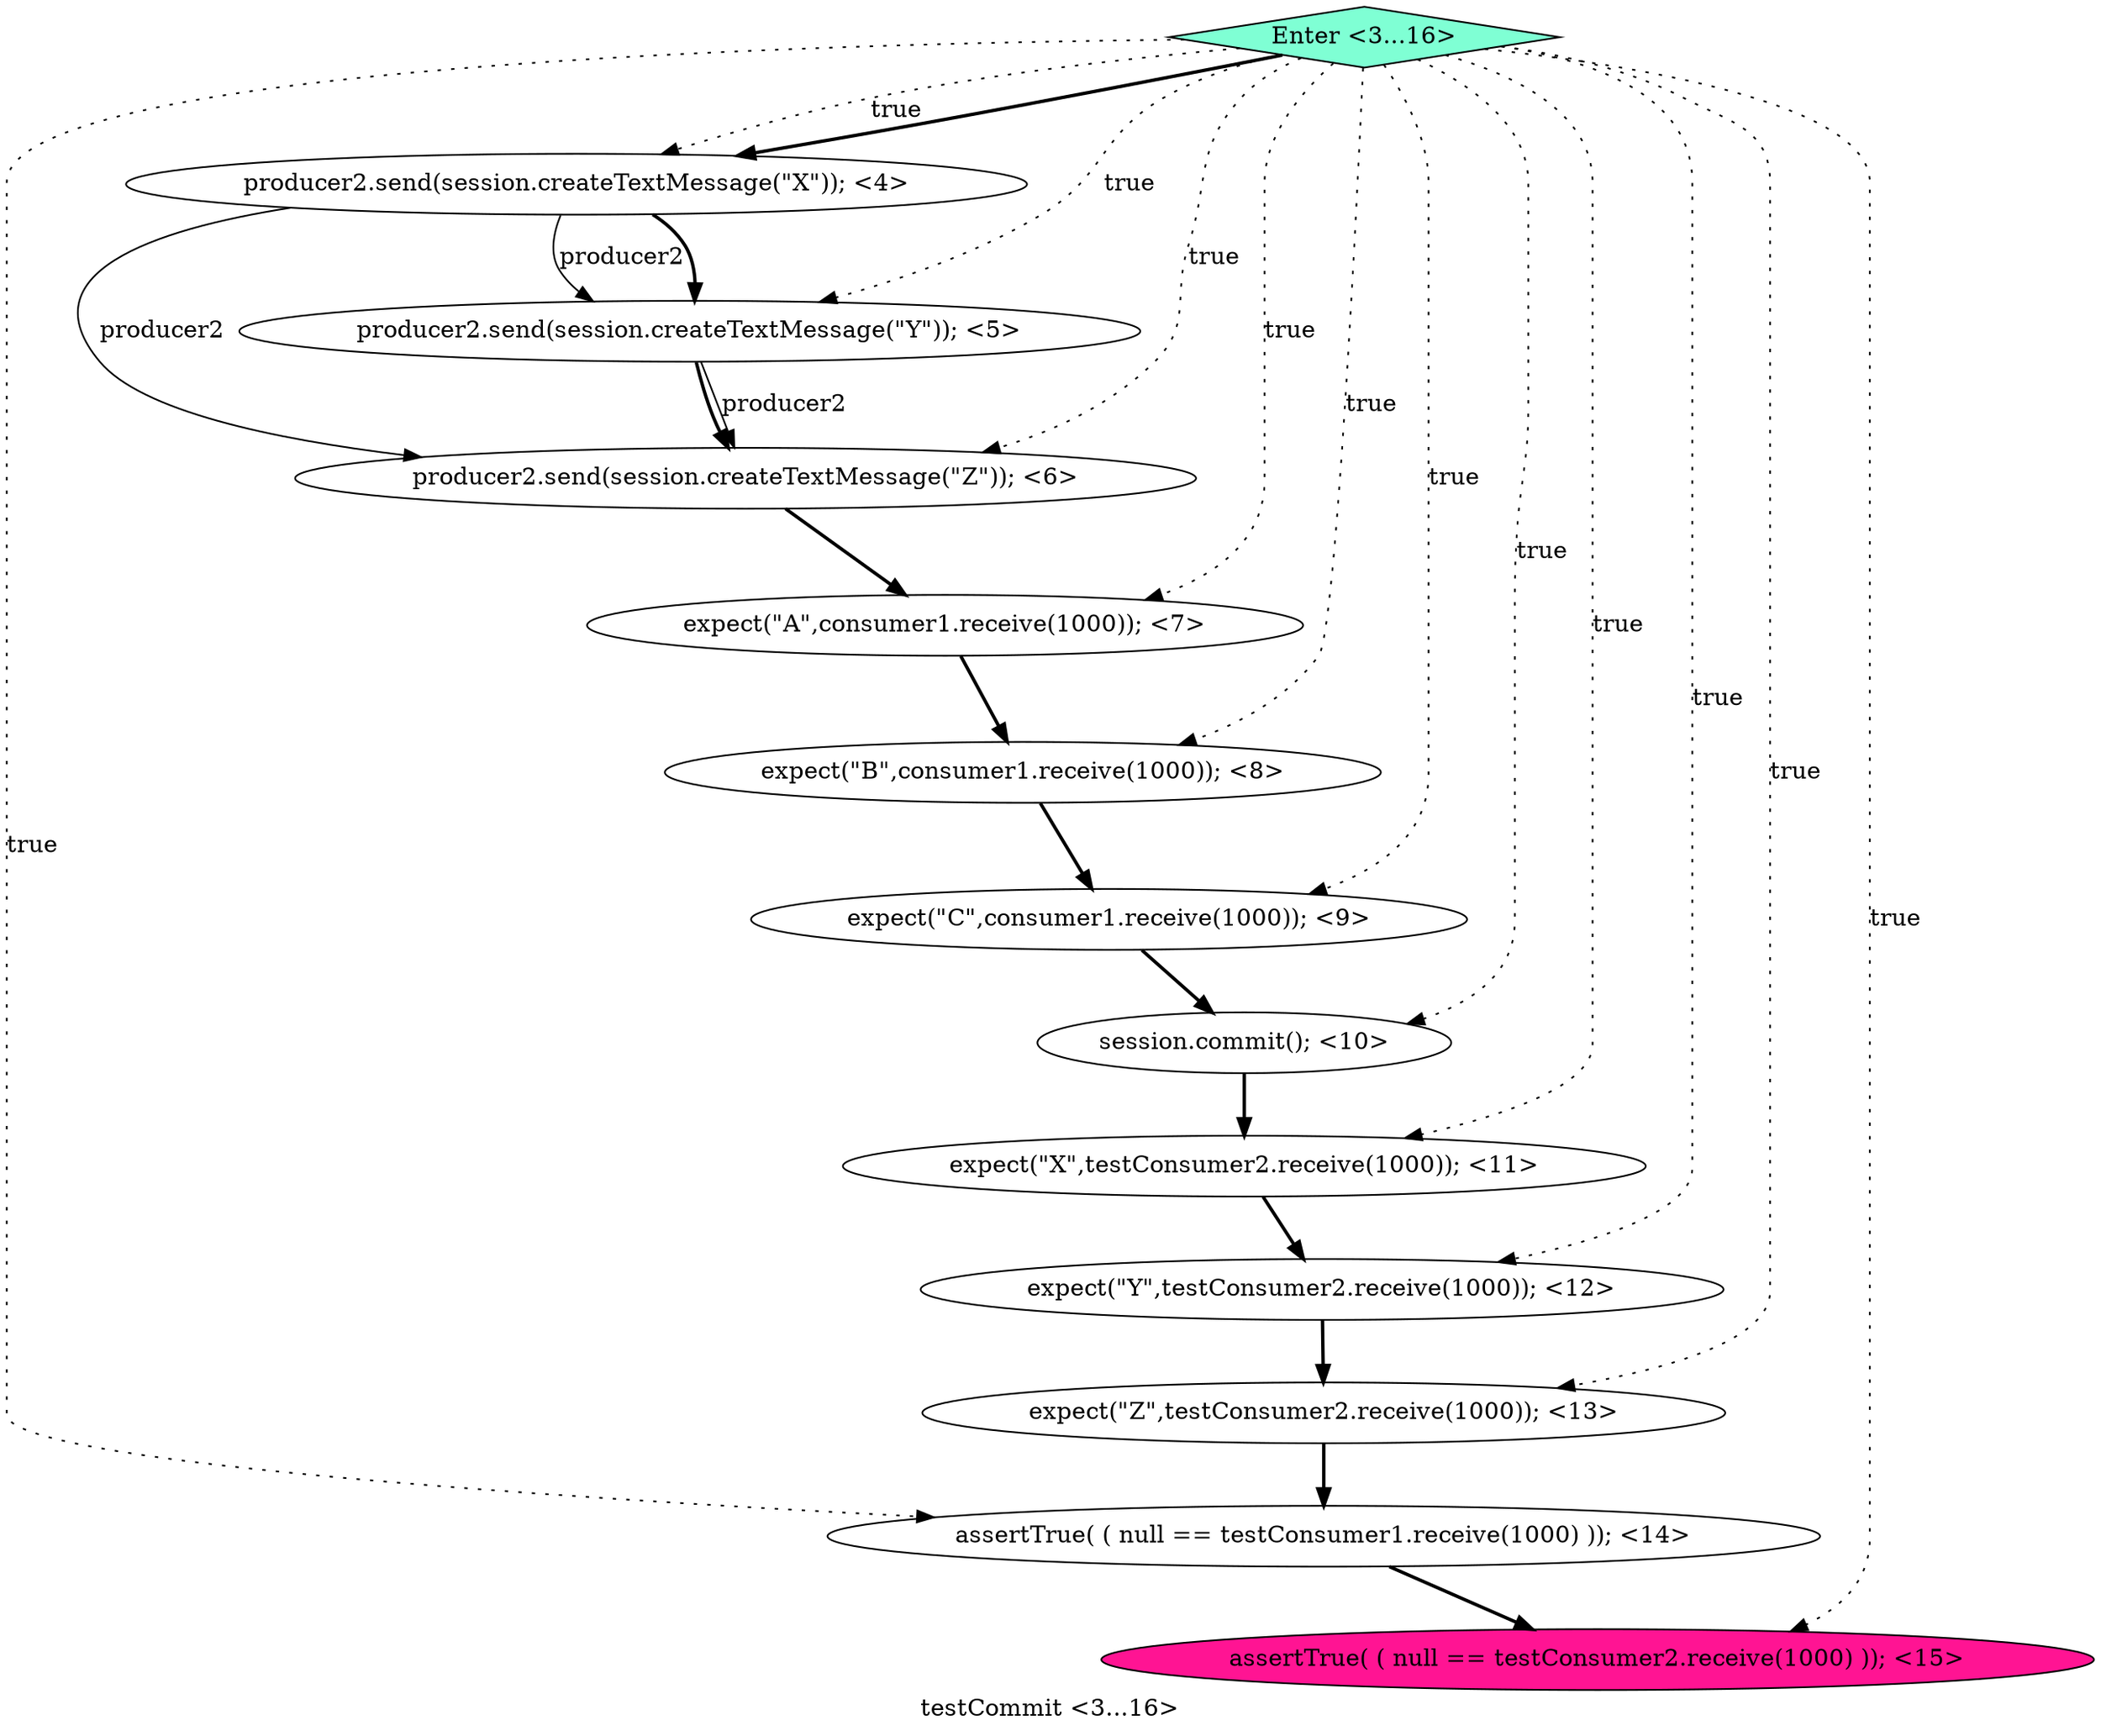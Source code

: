 digraph PDG {
label = "testCommit <3...16>";
0.2 [style = filled, label = "producer2.send(session.createTextMessage(\"Z\")); <6>", fillcolor = white, shape = ellipse];
0.1 [style = filled, label = "producer2.send(session.createTextMessage(\"Y\")); <5>", fillcolor = white, shape = ellipse];
0.4 [style = filled, label = "expect(\"B\",consumer1.receive(1000)); <8>", fillcolor = white, shape = ellipse];
0.8 [style = filled, label = "expect(\"Y\",testConsumer2.receive(1000)); <12>", fillcolor = white, shape = ellipse];
0.5 [style = filled, label = "expect(\"C\",consumer1.receive(1000)); <9>", fillcolor = white, shape = ellipse];
0.6 [style = filled, label = "session.commit(); <10>", fillcolor = white, shape = ellipse];
0.11 [style = filled, label = "assertTrue( ( null == testConsumer2.receive(1000) )); <15>", fillcolor = deeppink, shape = ellipse];
0.3 [style = filled, label = "expect(\"A\",consumer1.receive(1000)); <7>", fillcolor = white, shape = ellipse];
0.10 [style = filled, label = "assertTrue( ( null == testConsumer1.receive(1000) )); <14>", fillcolor = white, shape = ellipse];
0.7 [style = filled, label = "expect(\"X\",testConsumer2.receive(1000)); <11>", fillcolor = white, shape = ellipse];
0.0 [style = filled, label = "producer2.send(session.createTextMessage(\"X\")); <4>", fillcolor = white, shape = ellipse];
0.12 [style = filled, label = "Enter <3...16>", fillcolor = aquamarine, shape = diamond];
0.9 [style = filled, label = "expect(\"Z\",testConsumer2.receive(1000)); <13>", fillcolor = white, shape = ellipse];
0.0 -> 0.1 [style = solid, label="producer2"];
0.0 -> 0.1 [style = bold, label=""];
0.0 -> 0.2 [style = solid, label="producer2"];
0.1 -> 0.2 [style = solid, label="producer2"];
0.1 -> 0.2 [style = bold, label=""];
0.2 -> 0.3 [style = bold, label=""];
0.3 -> 0.4 [style = bold, label=""];
0.4 -> 0.5 [style = bold, label=""];
0.5 -> 0.6 [style = bold, label=""];
0.6 -> 0.7 [style = bold, label=""];
0.7 -> 0.8 [style = bold, label=""];
0.8 -> 0.9 [style = bold, label=""];
0.9 -> 0.10 [style = bold, label=""];
0.10 -> 0.11 [style = bold, label=""];
0.12 -> 0.0 [style = dotted, label="true"];
0.12 -> 0.0 [style = bold, label=""];
0.12 -> 0.1 [style = dotted, label="true"];
0.12 -> 0.2 [style = dotted, label="true"];
0.12 -> 0.3 [style = dotted, label="true"];
0.12 -> 0.4 [style = dotted, label="true"];
0.12 -> 0.5 [style = dotted, label="true"];
0.12 -> 0.6 [style = dotted, label="true"];
0.12 -> 0.7 [style = dotted, label="true"];
0.12 -> 0.8 [style = dotted, label="true"];
0.12 -> 0.9 [style = dotted, label="true"];
0.12 -> 0.10 [style = dotted, label="true"];
0.12 -> 0.11 [style = dotted, label="true"];
}
